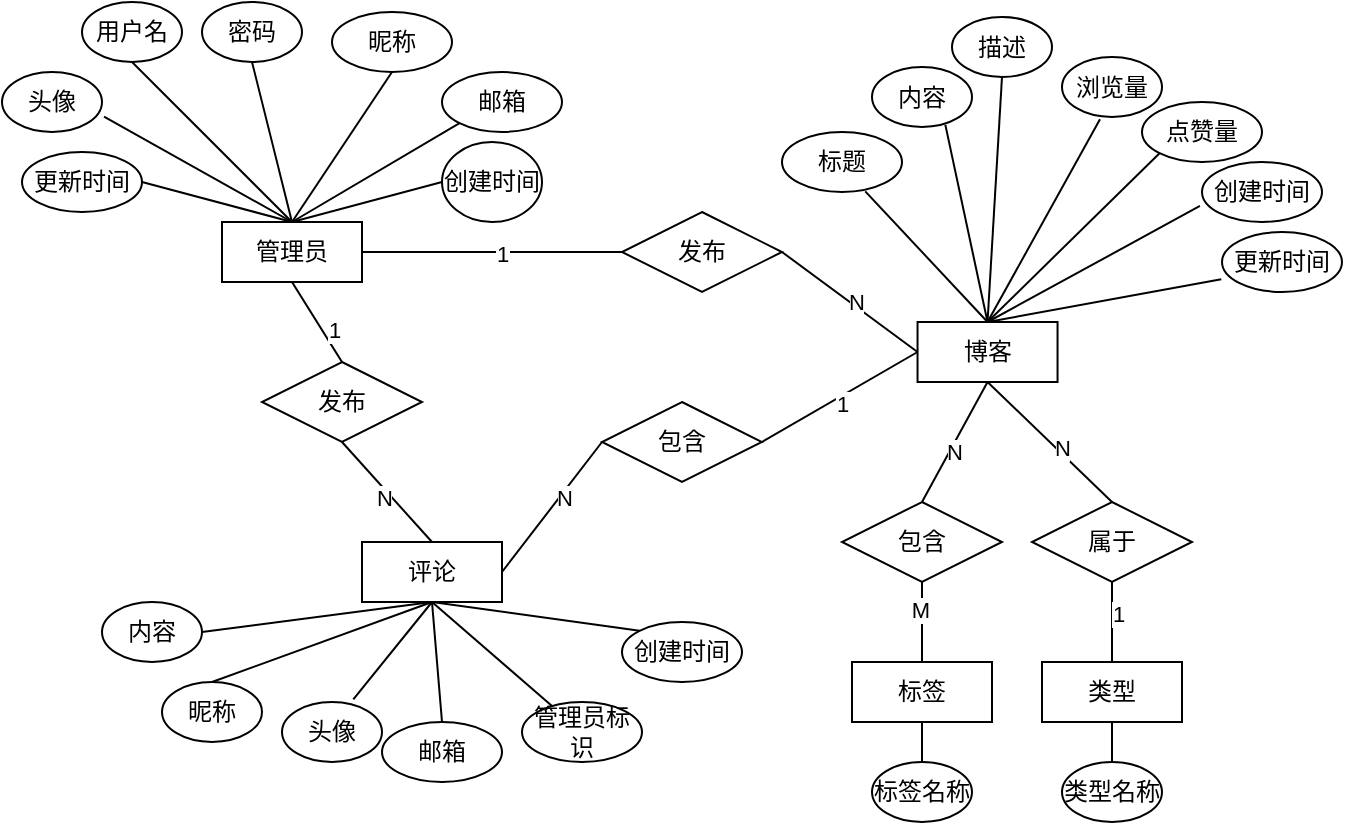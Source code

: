 <mxfile version="24.2.1" type="github">
  <diagram id="R2lEEEUBdFMjLlhIrx00" name="Page-1">
    <mxGraphModel dx="1221" dy="636" grid="1" gridSize="10" guides="1" tooltips="1" connect="1" arrows="1" fold="1" page="1" pageScale="1" pageWidth="850" pageHeight="1100" math="0" shadow="0" extFonts="Permanent Marker^https://fonts.googleapis.com/css?family=Permanent+Marker">
      <root>
        <mxCell id="0" />
        <mxCell id="1" parent="0" />
        <mxCell id="yyVqqnV53adlV-f3t3Kz-1" value="管理员" style="rounded=0;whiteSpace=wrap;html=1;" vertex="1" parent="1">
          <mxGeometry x="140" y="190" width="70" height="30" as="geometry" />
        </mxCell>
        <mxCell id="yyVqqnV53adlV-f3t3Kz-2" value="用户名" style="ellipse;whiteSpace=wrap;html=1;" vertex="1" parent="1">
          <mxGeometry x="70" y="80" width="50" height="30" as="geometry" />
        </mxCell>
        <mxCell id="yyVqqnV53adlV-f3t3Kz-3" value="密码" style="ellipse;whiteSpace=wrap;html=1;" vertex="1" parent="1">
          <mxGeometry x="130" y="80" width="50" height="30" as="geometry" />
        </mxCell>
        <mxCell id="yyVqqnV53adlV-f3t3Kz-4" value="昵称" style="ellipse;whiteSpace=wrap;html=1;" vertex="1" parent="1">
          <mxGeometry x="195" y="85" width="60" height="30" as="geometry" />
        </mxCell>
        <mxCell id="yyVqqnV53adlV-f3t3Kz-5" value="邮箱" style="ellipse;whiteSpace=wrap;html=1;" vertex="1" parent="1">
          <mxGeometry x="250" y="115" width="60" height="30" as="geometry" />
        </mxCell>
        <mxCell id="yyVqqnV53adlV-f3t3Kz-6" value="头像" style="ellipse;whiteSpace=wrap;html=1;" vertex="1" parent="1">
          <mxGeometry x="30" y="115" width="50" height="30" as="geometry" />
        </mxCell>
        <mxCell id="yyVqqnV53adlV-f3t3Kz-7" value="更新时间" style="ellipse;whiteSpace=wrap;html=1;" vertex="1" parent="1">
          <mxGeometry x="40" y="155" width="60" height="30" as="geometry" />
        </mxCell>
        <mxCell id="yyVqqnV53adlV-f3t3Kz-8" value="创建时间" style="ellipse;whiteSpace=wrap;html=1;" vertex="1" parent="1">
          <mxGeometry x="250" y="150" width="50" height="40" as="geometry" />
        </mxCell>
        <mxCell id="yyVqqnV53adlV-f3t3Kz-9" value="博客" style="rounded=0;whiteSpace=wrap;html=1;" vertex="1" parent="1">
          <mxGeometry x="487.77" y="240" width="70" height="30" as="geometry" />
        </mxCell>
        <mxCell id="yyVqqnV53adlV-f3t3Kz-10" value="描述" style="ellipse;whiteSpace=wrap;html=1;" vertex="1" parent="1">
          <mxGeometry x="505" y="87.5" width="50" height="30" as="geometry" />
        </mxCell>
        <mxCell id="yyVqqnV53adlV-f3t3Kz-11" value="浏览量" style="ellipse;whiteSpace=wrap;html=1;" vertex="1" parent="1">
          <mxGeometry x="560" y="107.5" width="50" height="30" as="geometry" />
        </mxCell>
        <mxCell id="yyVqqnV53adlV-f3t3Kz-12" value="点赞量" style="ellipse;whiteSpace=wrap;html=1;" vertex="1" parent="1">
          <mxGeometry x="600" y="130" width="60" height="30" as="geometry" />
        </mxCell>
        <mxCell id="yyVqqnV53adlV-f3t3Kz-13" value="更新时间" style="ellipse;whiteSpace=wrap;html=1;" vertex="1" parent="1">
          <mxGeometry x="640" y="195" width="60" height="30" as="geometry" />
        </mxCell>
        <mxCell id="yyVqqnV53adlV-f3t3Kz-14" value="内容" style="ellipse;whiteSpace=wrap;html=1;" vertex="1" parent="1">
          <mxGeometry x="465" y="112.5" width="50" height="30" as="geometry" />
        </mxCell>
        <mxCell id="yyVqqnV53adlV-f3t3Kz-15" value="标题" style="ellipse;whiteSpace=wrap;html=1;" vertex="1" parent="1">
          <mxGeometry x="420" y="145" width="60" height="30" as="geometry" />
        </mxCell>
        <mxCell id="yyVqqnV53adlV-f3t3Kz-16" value="创建时间" style="ellipse;whiteSpace=wrap;html=1;" vertex="1" parent="1">
          <mxGeometry x="630" y="160" width="60" height="30" as="geometry" />
        </mxCell>
        <mxCell id="yyVqqnV53adlV-f3t3Kz-18" value="评论" style="rounded=0;whiteSpace=wrap;html=1;" vertex="1" parent="1">
          <mxGeometry x="210" y="350" width="70" height="30" as="geometry" />
        </mxCell>
        <mxCell id="yyVqqnV53adlV-f3t3Kz-19" value="昵称" style="ellipse;whiteSpace=wrap;html=1;" vertex="1" parent="1">
          <mxGeometry x="110" y="420" width="50" height="30" as="geometry" />
        </mxCell>
        <mxCell id="yyVqqnV53adlV-f3t3Kz-20" value="头像" style="ellipse;whiteSpace=wrap;html=1;" vertex="1" parent="1">
          <mxGeometry x="170" y="430" width="50" height="30" as="geometry" />
        </mxCell>
        <mxCell id="yyVqqnV53adlV-f3t3Kz-22" value="管理员标识" style="ellipse;whiteSpace=wrap;html=1;" vertex="1" parent="1">
          <mxGeometry x="290" y="430" width="60" height="30" as="geometry" />
        </mxCell>
        <mxCell id="yyVqqnV53adlV-f3t3Kz-23" value="内容" style="ellipse;whiteSpace=wrap;html=1;" vertex="1" parent="1">
          <mxGeometry x="80" y="380" width="50" height="30" as="geometry" />
        </mxCell>
        <mxCell id="yyVqqnV53adlV-f3t3Kz-25" value="创建时间" style="ellipse;whiteSpace=wrap;html=1;" vertex="1" parent="1">
          <mxGeometry x="340" y="390" width="60" height="30" as="geometry" />
        </mxCell>
        <mxCell id="yyVqqnV53adlV-f3t3Kz-26" value="类型" style="rounded=0;whiteSpace=wrap;html=1;" vertex="1" parent="1">
          <mxGeometry x="550" y="410" width="70" height="30" as="geometry" />
        </mxCell>
        <mxCell id="yyVqqnV53adlV-f3t3Kz-28" value="类型名称" style="ellipse;whiteSpace=wrap;html=1;" vertex="1" parent="1">
          <mxGeometry x="560" y="460" width="50" height="30" as="geometry" />
        </mxCell>
        <mxCell id="yyVqqnV53adlV-f3t3Kz-33" value="标签" style="rounded=0;whiteSpace=wrap;html=1;" vertex="1" parent="1">
          <mxGeometry x="455" y="410" width="70" height="30" as="geometry" />
        </mxCell>
        <mxCell id="yyVqqnV53adlV-f3t3Kz-34" value="标签名称" style="ellipse;whiteSpace=wrap;html=1;" vertex="1" parent="1">
          <mxGeometry x="465" y="460" width="50" height="30" as="geometry" />
        </mxCell>
        <mxCell id="yyVqqnV53adlV-f3t3Kz-58" value="发布" style="rhombus;whiteSpace=wrap;html=1;" vertex="1" parent="1">
          <mxGeometry x="340" y="185" width="80" height="40" as="geometry" />
        </mxCell>
        <mxCell id="yyVqqnV53adlV-f3t3Kz-21" value="邮箱" style="ellipse;whiteSpace=wrap;html=1;" vertex="1" parent="1">
          <mxGeometry x="220" y="440" width="60" height="30" as="geometry" />
        </mxCell>
        <mxCell id="yyVqqnV53adlV-f3t3Kz-70" value="属于" style="rhombus;whiteSpace=wrap;html=1;" vertex="1" parent="1">
          <mxGeometry x="545" y="330" width="80" height="40" as="geometry" />
        </mxCell>
        <mxCell id="yyVqqnV53adlV-f3t3Kz-76" value="包含" style="rhombus;whiteSpace=wrap;html=1;" vertex="1" parent="1">
          <mxGeometry x="450" y="330" width="80" height="40" as="geometry" />
        </mxCell>
        <mxCell id="yyVqqnV53adlV-f3t3Kz-79" value="" style="endArrow=none;html=1;rounded=0;entryX=0.5;entryY=1;entryDx=0;entryDy=0;exitX=0.5;exitY=0;exitDx=0;exitDy=0;" edge="1" parent="1" source="yyVqqnV53adlV-f3t3Kz-1" target="yyVqqnV53adlV-f3t3Kz-3">
          <mxGeometry width="50" height="50" relative="1" as="geometry">
            <mxPoint x="130" y="180" as="sourcePoint" />
            <mxPoint x="180" y="130" as="targetPoint" />
          </mxGeometry>
        </mxCell>
        <mxCell id="yyVqqnV53adlV-f3t3Kz-80" value="" style="endArrow=none;html=1;rounded=0;entryX=0.5;entryY=0;entryDx=0;entryDy=0;exitX=0.5;exitY=1;exitDx=0;exitDy=0;" edge="1" parent="1" source="yyVqqnV53adlV-f3t3Kz-4" target="yyVqqnV53adlV-f3t3Kz-1">
          <mxGeometry width="50" height="50" relative="1" as="geometry">
            <mxPoint x="185" y="200" as="sourcePoint" />
            <mxPoint x="165" y="120" as="targetPoint" />
          </mxGeometry>
        </mxCell>
        <mxCell id="yyVqqnV53adlV-f3t3Kz-81" value="" style="endArrow=none;html=1;rounded=0;entryX=0.5;entryY=0;entryDx=0;entryDy=0;exitX=0;exitY=0.5;exitDx=0;exitDy=0;" edge="1" parent="1" source="yyVqqnV53adlV-f3t3Kz-8" target="yyVqqnV53adlV-f3t3Kz-1">
          <mxGeometry width="50" height="50" relative="1" as="geometry">
            <mxPoint x="235" y="125" as="sourcePoint" />
            <mxPoint x="185" y="200" as="targetPoint" />
          </mxGeometry>
        </mxCell>
        <mxCell id="yyVqqnV53adlV-f3t3Kz-82" value="" style="endArrow=none;html=1;rounded=0;entryX=0.5;entryY=0;entryDx=0;entryDy=0;exitX=0;exitY=1;exitDx=0;exitDy=0;" edge="1" parent="1" source="yyVqqnV53adlV-f3t3Kz-5" target="yyVqqnV53adlV-f3t3Kz-1">
          <mxGeometry width="50" height="50" relative="1" as="geometry">
            <mxPoint x="245" y="135" as="sourcePoint" />
            <mxPoint x="195" y="210" as="targetPoint" />
          </mxGeometry>
        </mxCell>
        <mxCell id="yyVqqnV53adlV-f3t3Kz-83" value="" style="endArrow=none;html=1;rounded=0;exitX=1;exitY=0.5;exitDx=0;exitDy=0;entryX=0.5;entryY=0;entryDx=0;entryDy=0;" edge="1" parent="1" source="yyVqqnV53adlV-f3t3Kz-7" target="yyVqqnV53adlV-f3t3Kz-1">
          <mxGeometry width="50" height="50" relative="1" as="geometry">
            <mxPoint x="260" y="180" as="sourcePoint" />
            <mxPoint x="180" y="190" as="targetPoint" />
          </mxGeometry>
        </mxCell>
        <mxCell id="yyVqqnV53adlV-f3t3Kz-84" value="" style="endArrow=none;html=1;rounded=0;exitX=1.02;exitY=0.744;exitDx=0;exitDy=0;exitPerimeter=0;entryX=0.5;entryY=0;entryDx=0;entryDy=0;" edge="1" parent="1" source="yyVqqnV53adlV-f3t3Kz-6" target="yyVqqnV53adlV-f3t3Kz-1">
          <mxGeometry width="50" height="50" relative="1" as="geometry">
            <mxPoint x="270" y="190" as="sourcePoint" />
            <mxPoint x="195" y="210" as="targetPoint" />
          </mxGeometry>
        </mxCell>
        <mxCell id="yyVqqnV53adlV-f3t3Kz-85" value="" style="endArrow=none;html=1;rounded=0;entryX=0.5;entryY=1;entryDx=0;entryDy=0;exitX=0.5;exitY=0;exitDx=0;exitDy=0;" edge="1" parent="1" source="yyVqqnV53adlV-f3t3Kz-1" target="yyVqqnV53adlV-f3t3Kz-2">
          <mxGeometry width="50" height="50" relative="1" as="geometry">
            <mxPoint x="280" y="200" as="sourcePoint" />
            <mxPoint x="205" y="220" as="targetPoint" />
          </mxGeometry>
        </mxCell>
        <mxCell id="yyVqqnV53adlV-f3t3Kz-87" value="" style="endArrow=none;html=1;rounded=0;entryX=0.5;entryY=1;entryDx=0;entryDy=0;exitX=0.5;exitY=0;exitDx=0;exitDy=0;" edge="1" parent="1" source="yyVqqnV53adlV-f3t3Kz-70" target="yyVqqnV53adlV-f3t3Kz-9">
          <mxGeometry width="50" height="50" relative="1" as="geometry">
            <mxPoint x="330" y="260" as="sourcePoint" />
            <mxPoint x="215" y="230" as="targetPoint" />
          </mxGeometry>
        </mxCell>
        <mxCell id="yyVqqnV53adlV-f3t3Kz-120" value="N" style="edgeLabel;html=1;align=center;verticalAlign=middle;resizable=0;points=[];" vertex="1" connectable="0" parent="yyVqqnV53adlV-f3t3Kz-87">
          <mxGeometry x="-0.16" y="-2" relative="1" as="geometry">
            <mxPoint as="offset" />
          </mxGeometry>
        </mxCell>
        <mxCell id="yyVqqnV53adlV-f3t3Kz-88" value="" style="endArrow=none;html=1;rounded=0;entryX=1;entryY=0.5;entryDx=0;entryDy=0;exitX=0;exitY=0.5;exitDx=0;exitDy=0;" edge="1" parent="1" source="yyVqqnV53adlV-f3t3Kz-58" target="yyVqqnV53adlV-f3t3Kz-1">
          <mxGeometry width="50" height="50" relative="1" as="geometry">
            <mxPoint x="300" y="220" as="sourcePoint" />
            <mxPoint x="225" y="240" as="targetPoint" />
          </mxGeometry>
        </mxCell>
        <mxCell id="yyVqqnV53adlV-f3t3Kz-112" value="1" style="edgeLabel;html=1;align=center;verticalAlign=middle;resizable=0;points=[];" vertex="1" connectable="0" parent="yyVqqnV53adlV-f3t3Kz-88">
          <mxGeometry x="-0.077" y="1" relative="1" as="geometry">
            <mxPoint as="offset" />
          </mxGeometry>
        </mxCell>
        <mxCell id="yyVqqnV53adlV-f3t3Kz-90" value="" style="endArrow=none;html=1;rounded=0;entryX=0.5;entryY=1;entryDx=0;entryDy=0;exitX=0.5;exitY=0;exitDx=0;exitDy=0;" edge="1" parent="1" source="yyVqqnV53adlV-f3t3Kz-19" target="yyVqqnV53adlV-f3t3Kz-18">
          <mxGeometry width="50" height="50" relative="1" as="geometry">
            <mxPoint x="320" y="240" as="sourcePoint" />
            <mxPoint x="245" y="260" as="targetPoint" />
          </mxGeometry>
        </mxCell>
        <mxCell id="yyVqqnV53adlV-f3t3Kz-91" value="" style="endArrow=none;html=1;rounded=0;entryX=0.5;entryY=0;entryDx=0;entryDy=0;exitX=0.5;exitY=1;exitDx=0;exitDy=0;" edge="1" parent="1" source="yyVqqnV53adlV-f3t3Kz-18" target="yyVqqnV53adlV-f3t3Kz-21">
          <mxGeometry width="50" height="50" relative="1" as="geometry">
            <mxPoint x="330" y="250" as="sourcePoint" />
            <mxPoint x="255" y="270" as="targetPoint" />
          </mxGeometry>
        </mxCell>
        <mxCell id="yyVqqnV53adlV-f3t3Kz-92" value="" style="endArrow=none;html=1;rounded=0;entryX=0.713;entryY=-0.044;entryDx=0;entryDy=0;exitX=0.5;exitY=1;exitDx=0;exitDy=0;entryPerimeter=0;" edge="1" parent="1" source="yyVqqnV53adlV-f3t3Kz-18" target="yyVqqnV53adlV-f3t3Kz-20">
          <mxGeometry width="50" height="50" relative="1" as="geometry">
            <mxPoint x="340" y="260" as="sourcePoint" />
            <mxPoint x="265" y="280" as="targetPoint" />
          </mxGeometry>
        </mxCell>
        <mxCell id="yyVqqnV53adlV-f3t3Kz-93" value="" style="endArrow=none;html=1;rounded=0;exitX=0.5;exitY=1;exitDx=0;exitDy=0;" edge="1" parent="1" source="yyVqqnV53adlV-f3t3Kz-18" target="yyVqqnV53adlV-f3t3Kz-22">
          <mxGeometry width="50" height="50" relative="1" as="geometry">
            <mxPoint x="350" y="270" as="sourcePoint" />
            <mxPoint x="275" y="290" as="targetPoint" />
          </mxGeometry>
        </mxCell>
        <mxCell id="yyVqqnV53adlV-f3t3Kz-94" value="" style="endArrow=none;html=1;rounded=0;entryX=0.5;entryY=1;entryDx=0;entryDy=0;exitX=0;exitY=0;exitDx=0;exitDy=0;" edge="1" parent="1" source="yyVqqnV53adlV-f3t3Kz-25" target="yyVqqnV53adlV-f3t3Kz-18">
          <mxGeometry width="50" height="50" relative="1" as="geometry">
            <mxPoint x="360" y="280" as="sourcePoint" />
            <mxPoint x="285" y="300" as="targetPoint" />
          </mxGeometry>
        </mxCell>
        <mxCell id="yyVqqnV53adlV-f3t3Kz-95" value="" style="endArrow=none;html=1;rounded=0;entryX=0.5;entryY=0;entryDx=0;entryDy=0;exitX=-0.006;exitY=0.789;exitDx=0;exitDy=0;exitPerimeter=0;" edge="1" parent="1" source="yyVqqnV53adlV-f3t3Kz-13" target="yyVqqnV53adlV-f3t3Kz-9">
          <mxGeometry width="50" height="50" relative="1" as="geometry">
            <mxPoint x="370" y="290" as="sourcePoint" />
            <mxPoint x="295" y="310" as="targetPoint" />
          </mxGeometry>
        </mxCell>
        <mxCell id="yyVqqnV53adlV-f3t3Kz-96" value="" style="endArrow=none;html=1;rounded=0;entryX=0.5;entryY=0;entryDx=0;entryDy=0;exitX=-0.017;exitY=0.733;exitDx=0;exitDy=0;exitPerimeter=0;" edge="1" parent="1" source="yyVqqnV53adlV-f3t3Kz-16" target="yyVqqnV53adlV-f3t3Kz-9">
          <mxGeometry width="50" height="50" relative="1" as="geometry">
            <mxPoint x="380" y="300" as="sourcePoint" />
            <mxPoint x="305" y="320" as="targetPoint" />
          </mxGeometry>
        </mxCell>
        <mxCell id="yyVqqnV53adlV-f3t3Kz-97" value="" style="endArrow=none;html=1;rounded=0;entryX=0.5;entryY=0;entryDx=0;entryDy=0;exitX=0.38;exitY=1.039;exitDx=0;exitDy=0;exitPerimeter=0;" edge="1" parent="1" source="yyVqqnV53adlV-f3t3Kz-11" target="yyVqqnV53adlV-f3t3Kz-9">
          <mxGeometry width="50" height="50" relative="1" as="geometry">
            <mxPoint x="390" y="310" as="sourcePoint" />
            <mxPoint x="315" y="330" as="targetPoint" />
          </mxGeometry>
        </mxCell>
        <mxCell id="yyVqqnV53adlV-f3t3Kz-98" value="" style="endArrow=none;html=1;rounded=0;entryX=0.5;entryY=0;entryDx=0;entryDy=0;exitX=0;exitY=1;exitDx=0;exitDy=0;" edge="1" parent="1" source="yyVqqnV53adlV-f3t3Kz-12" target="yyVqqnV53adlV-f3t3Kz-9">
          <mxGeometry width="50" height="50" relative="1" as="geometry">
            <mxPoint x="400" y="320" as="sourcePoint" />
            <mxPoint x="325" y="340" as="targetPoint" />
          </mxGeometry>
        </mxCell>
        <mxCell id="yyVqqnV53adlV-f3t3Kz-99" value="" style="endArrow=none;html=1;rounded=0;entryX=0.5;entryY=0;entryDx=0;entryDy=0;exitX=0.5;exitY=1;exitDx=0;exitDy=0;" edge="1" parent="1" source="yyVqqnV53adlV-f3t3Kz-10" target="yyVqqnV53adlV-f3t3Kz-9">
          <mxGeometry width="50" height="50" relative="1" as="geometry">
            <mxPoint x="410" y="330" as="sourcePoint" />
            <mxPoint x="335" y="350" as="targetPoint" />
          </mxGeometry>
        </mxCell>
        <mxCell id="yyVqqnV53adlV-f3t3Kz-100" value="" style="endArrow=none;html=1;rounded=0;entryX=0.5;entryY=0;entryDx=0;entryDy=0;exitX=0.733;exitY=0.961;exitDx=0;exitDy=0;exitPerimeter=0;" edge="1" parent="1" source="yyVqqnV53adlV-f3t3Kz-14" target="yyVqqnV53adlV-f3t3Kz-9">
          <mxGeometry width="50" height="50" relative="1" as="geometry">
            <mxPoint x="420" y="340" as="sourcePoint" />
            <mxPoint x="345" y="360" as="targetPoint" />
          </mxGeometry>
        </mxCell>
        <mxCell id="yyVqqnV53adlV-f3t3Kz-101" value="" style="endArrow=none;html=1;rounded=0;entryX=0.5;entryY=0;entryDx=0;entryDy=0;exitX=0.694;exitY=0.989;exitDx=0;exitDy=0;exitPerimeter=0;" edge="1" parent="1" source="yyVqqnV53adlV-f3t3Kz-15" target="yyVqqnV53adlV-f3t3Kz-9">
          <mxGeometry width="50" height="50" relative="1" as="geometry">
            <mxPoint x="483" y="168" as="sourcePoint" />
            <mxPoint x="355" y="370" as="targetPoint" />
          </mxGeometry>
        </mxCell>
        <mxCell id="yyVqqnV53adlV-f3t3Kz-103" value="" style="endArrow=none;html=1;rounded=0;entryX=0.5;entryY=0;entryDx=0;entryDy=0;exitX=0.5;exitY=1;exitDx=0;exitDy=0;" edge="1" parent="1" source="yyVqqnV53adlV-f3t3Kz-76" target="yyVqqnV53adlV-f3t3Kz-33">
          <mxGeometry width="50" height="50" relative="1" as="geometry">
            <mxPoint x="450" y="370" as="sourcePoint" />
            <mxPoint x="375" y="390" as="targetPoint" />
          </mxGeometry>
        </mxCell>
        <mxCell id="yyVqqnV53adlV-f3t3Kz-122" value="M" style="edgeLabel;html=1;align=center;verticalAlign=middle;resizable=0;points=[];" vertex="1" connectable="0" parent="yyVqqnV53adlV-f3t3Kz-103">
          <mxGeometry x="-0.325" y="-1" relative="1" as="geometry">
            <mxPoint as="offset" />
          </mxGeometry>
        </mxCell>
        <mxCell id="yyVqqnV53adlV-f3t3Kz-104" value="" style="endArrow=none;html=1;rounded=0;entryX=0.5;entryY=0;entryDx=0;entryDy=0;exitX=0.5;exitY=1;exitDx=0;exitDy=0;" edge="1" parent="1" source="yyVqqnV53adlV-f3t3Kz-70" target="yyVqqnV53adlV-f3t3Kz-26">
          <mxGeometry width="50" height="50" relative="1" as="geometry">
            <mxPoint x="460" y="380" as="sourcePoint" />
            <mxPoint x="385" y="400" as="targetPoint" />
          </mxGeometry>
        </mxCell>
        <mxCell id="yyVqqnV53adlV-f3t3Kz-118" value="1" style="edgeLabel;html=1;align=center;verticalAlign=middle;resizable=0;points=[];" vertex="1" connectable="0" parent="yyVqqnV53adlV-f3t3Kz-104">
          <mxGeometry x="-0.191" y="3" relative="1" as="geometry">
            <mxPoint as="offset" />
          </mxGeometry>
        </mxCell>
        <mxCell id="yyVqqnV53adlV-f3t3Kz-106" value="" style="endArrow=none;html=1;rounded=0;entryX=0.5;entryY=0;entryDx=0;entryDy=0;exitX=0.5;exitY=1;exitDx=0;exitDy=0;" edge="1" parent="1" source="yyVqqnV53adlV-f3t3Kz-26" target="yyVqqnV53adlV-f3t3Kz-28">
          <mxGeometry width="50" height="50" relative="1" as="geometry">
            <mxPoint x="470" y="400" as="sourcePoint" />
            <mxPoint x="405" y="420" as="targetPoint" />
          </mxGeometry>
        </mxCell>
        <mxCell id="yyVqqnV53adlV-f3t3Kz-107" value="" style="endArrow=none;html=1;rounded=0;exitX=0.5;exitY=0;exitDx=0;exitDy=0;" edge="1" parent="1" source="yyVqqnV53adlV-f3t3Kz-34" target="yyVqqnV53adlV-f3t3Kz-33">
          <mxGeometry width="50" height="50" relative="1" as="geometry">
            <mxPoint x="490" y="410" as="sourcePoint" />
            <mxPoint x="415" y="430" as="targetPoint" />
          </mxGeometry>
        </mxCell>
        <mxCell id="yyVqqnV53adlV-f3t3Kz-108" value="" style="endArrow=none;html=1;rounded=0;entryX=0.5;entryY=1;entryDx=0;entryDy=0;exitX=1;exitY=0.5;exitDx=0;exitDy=0;" edge="1" parent="1" source="yyVqqnV53adlV-f3t3Kz-23" target="yyVqqnV53adlV-f3t3Kz-18">
          <mxGeometry width="50" height="50" relative="1" as="geometry">
            <mxPoint x="500" y="420" as="sourcePoint" />
            <mxPoint x="425" y="440" as="targetPoint" />
          </mxGeometry>
        </mxCell>
        <mxCell id="yyVqqnV53adlV-f3t3Kz-109" value="" style="endArrow=none;html=1;rounded=0;entryX=0.5;entryY=1;entryDx=0;entryDy=0;exitX=0.5;exitY=0;exitDx=0;exitDy=0;" edge="1" parent="1" source="yyVqqnV53adlV-f3t3Kz-76" target="yyVqqnV53adlV-f3t3Kz-9">
          <mxGeometry width="50" height="50" relative="1" as="geometry">
            <mxPoint x="455" y="470" as="sourcePoint" />
            <mxPoint x="380" y="490" as="targetPoint" />
          </mxGeometry>
        </mxCell>
        <mxCell id="yyVqqnV53adlV-f3t3Kz-121" value="N" style="edgeLabel;html=1;align=center;verticalAlign=middle;resizable=0;points=[];" vertex="1" connectable="0" parent="yyVqqnV53adlV-f3t3Kz-109">
          <mxGeometry x="-0.12" y="-2" relative="1" as="geometry">
            <mxPoint as="offset" />
          </mxGeometry>
        </mxCell>
        <mxCell id="yyVqqnV53adlV-f3t3Kz-110" value="" style="endArrow=none;html=1;rounded=0;entryX=0.5;entryY=0;entryDx=0;entryDy=0;exitX=0.5;exitY=1;exitDx=0;exitDy=0;" edge="1" parent="1" source="yyVqqnV53adlV-f3t3Kz-1" target="yyVqqnV53adlV-f3t3Kz-123">
          <mxGeometry width="50" height="50" relative="1" as="geometry">
            <mxPoint x="445" y="490" as="sourcePoint" />
            <mxPoint x="370" y="510" as="targetPoint" />
          </mxGeometry>
        </mxCell>
        <mxCell id="yyVqqnV53adlV-f3t3Kz-125" value="1" style="edgeLabel;html=1;align=center;verticalAlign=middle;resizable=0;points=[];" vertex="1" connectable="0" parent="yyVqqnV53adlV-f3t3Kz-110">
          <mxGeometry x="0.288" y="5" relative="1" as="geometry">
            <mxPoint y="1" as="offset" />
          </mxGeometry>
        </mxCell>
        <mxCell id="yyVqqnV53adlV-f3t3Kz-111" value="" style="endArrow=none;html=1;rounded=0;entryX=0;entryY=0.5;entryDx=0;entryDy=0;exitX=1;exitY=0.5;exitDx=0;exitDy=0;" edge="1" parent="1" source="yyVqqnV53adlV-f3t3Kz-58" target="yyVqqnV53adlV-f3t3Kz-9">
          <mxGeometry width="50" height="50" relative="1" as="geometry">
            <mxPoint x="530" y="450" as="sourcePoint" />
            <mxPoint x="455" y="470" as="targetPoint" />
          </mxGeometry>
        </mxCell>
        <mxCell id="yyVqqnV53adlV-f3t3Kz-113" value="N" style="edgeLabel;html=1;align=center;verticalAlign=middle;resizable=0;points=[];" vertex="1" connectable="0" parent="yyVqqnV53adlV-f3t3Kz-111">
          <mxGeometry x="0.05" y="2" relative="1" as="geometry">
            <mxPoint as="offset" />
          </mxGeometry>
        </mxCell>
        <mxCell id="yyVqqnV53adlV-f3t3Kz-123" value="发布" style="rhombus;whiteSpace=wrap;html=1;" vertex="1" parent="1">
          <mxGeometry x="160" y="260" width="80" height="40" as="geometry" />
        </mxCell>
        <mxCell id="yyVqqnV53adlV-f3t3Kz-124" value="" style="endArrow=none;html=1;rounded=0;entryX=0.5;entryY=0;entryDx=0;entryDy=0;exitX=0.5;exitY=1;exitDx=0;exitDy=0;" edge="1" parent="1" source="yyVqqnV53adlV-f3t3Kz-123" target="yyVqqnV53adlV-f3t3Kz-18">
          <mxGeometry width="50" height="50" relative="1" as="geometry">
            <mxPoint x="185" y="230" as="sourcePoint" />
            <mxPoint x="210" y="270" as="targetPoint" />
          </mxGeometry>
        </mxCell>
        <mxCell id="yyVqqnV53adlV-f3t3Kz-126" value="N" style="edgeLabel;html=1;align=center;verticalAlign=middle;resizable=0;points=[];" vertex="1" connectable="0" parent="yyVqqnV53adlV-f3t3Kz-124">
          <mxGeometry x="0.022" y="-3" relative="1" as="geometry">
            <mxPoint as="offset" />
          </mxGeometry>
        </mxCell>
        <mxCell id="yyVqqnV53adlV-f3t3Kz-127" value="包含" style="rhombus;whiteSpace=wrap;html=1;" vertex="1" parent="1">
          <mxGeometry x="330" y="280" width="80" height="40" as="geometry" />
        </mxCell>
        <mxCell id="yyVqqnV53adlV-f3t3Kz-129" value="" style="endArrow=none;html=1;rounded=0;entryX=1;entryY=0.5;entryDx=0;entryDy=0;exitX=0;exitY=0.5;exitDx=0;exitDy=0;" edge="1" parent="1" source="yyVqqnV53adlV-f3t3Kz-9" target="yyVqqnV53adlV-f3t3Kz-127">
          <mxGeometry width="50" height="50" relative="1" as="geometry">
            <mxPoint x="359" y="404" as="sourcePoint" />
            <mxPoint x="255" y="390" as="targetPoint" />
          </mxGeometry>
        </mxCell>
        <mxCell id="yyVqqnV53adlV-f3t3Kz-131" value="1" style="edgeLabel;html=1;align=center;verticalAlign=middle;resizable=0;points=[];" vertex="1" connectable="0" parent="yyVqqnV53adlV-f3t3Kz-129">
          <mxGeometry x="0.01" y="3" relative="1" as="geometry">
            <mxPoint as="offset" />
          </mxGeometry>
        </mxCell>
        <mxCell id="yyVqqnV53adlV-f3t3Kz-130" value="" style="endArrow=none;html=1;rounded=0;entryX=1;entryY=0.5;entryDx=0;entryDy=0;exitX=0;exitY=0.5;exitDx=0;exitDy=0;" edge="1" parent="1" source="yyVqqnV53adlV-f3t3Kz-127" target="yyVqqnV53adlV-f3t3Kz-18">
          <mxGeometry width="50" height="50" relative="1" as="geometry">
            <mxPoint x="369" y="414" as="sourcePoint" />
            <mxPoint x="265" y="400" as="targetPoint" />
          </mxGeometry>
        </mxCell>
        <mxCell id="yyVqqnV53adlV-f3t3Kz-133" value="N" style="edgeLabel;html=1;align=center;verticalAlign=middle;resizable=0;points=[];" vertex="1" connectable="0" parent="yyVqqnV53adlV-f3t3Kz-130">
          <mxGeometry x="-0.155" y="1" relative="1" as="geometry">
            <mxPoint x="1" as="offset" />
          </mxGeometry>
        </mxCell>
      </root>
    </mxGraphModel>
  </diagram>
</mxfile>
